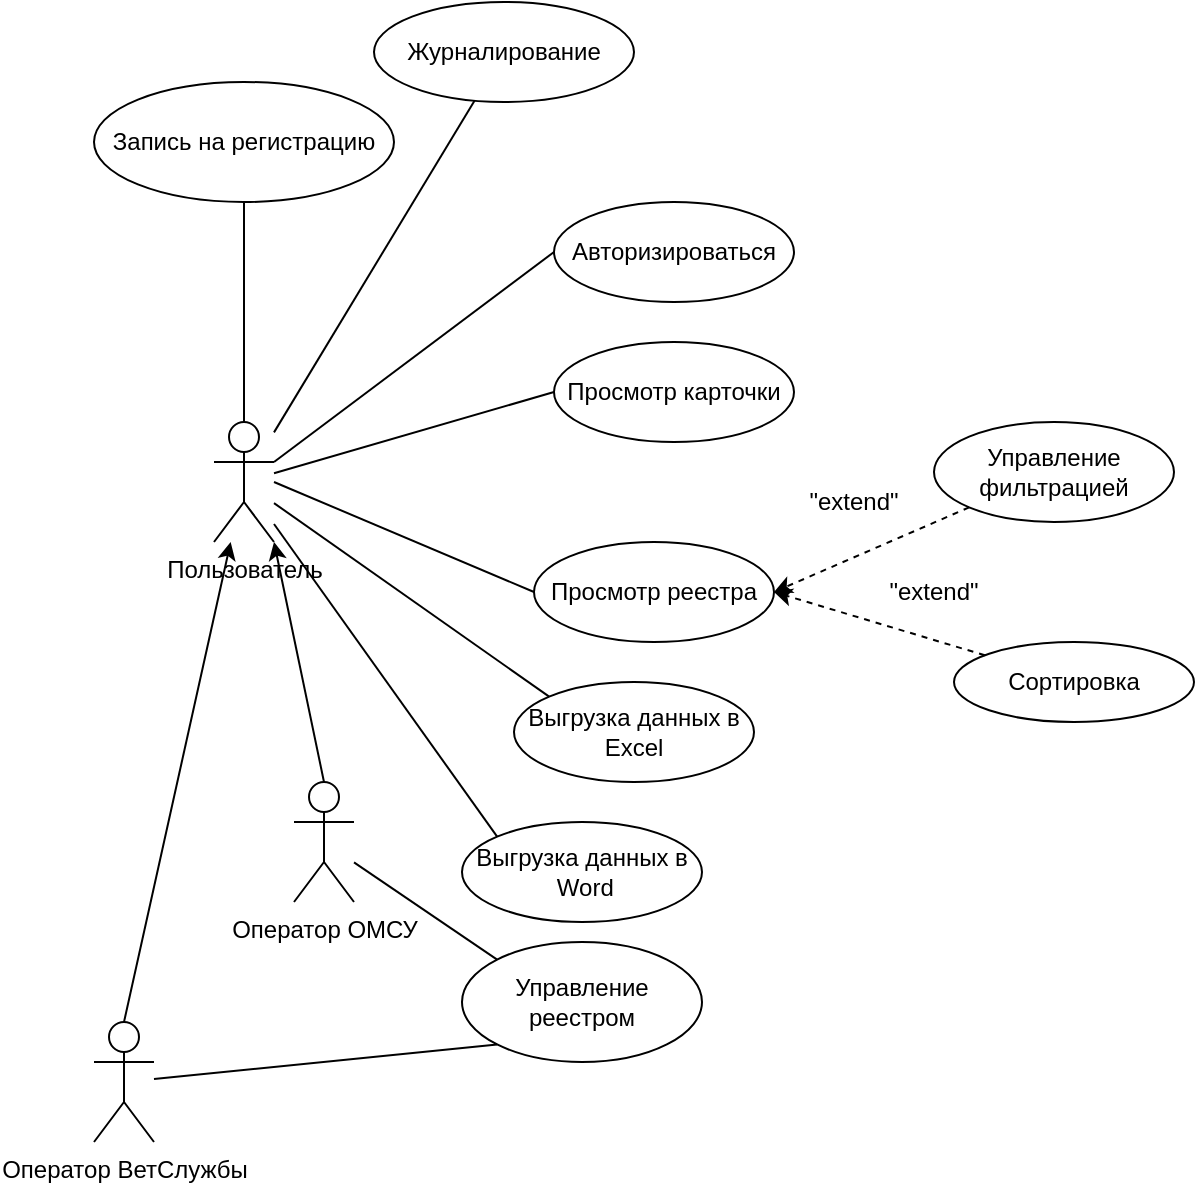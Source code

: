 <mxfile version="13.0.3" type="device"><diagram id="k9VYpAa0TSMjne4l897S" name="Page-1"><mxGraphModel dx="1024" dy="632" grid="1" gridSize="10" guides="1" tooltips="1" connect="1" arrows="1" fold="1" page="1" pageScale="1" pageWidth="827" pageHeight="1169" math="0" shadow="0"><root><mxCell id="0"/><mxCell id="1" parent="0"/><mxCell id="kMFXRkStogdVDCeMoW_4-1" value="Пользователь&lt;br&gt;" style="shape=umlActor;verticalLabelPosition=bottom;labelBackgroundColor=#ffffff;verticalAlign=top;html=1;outlineConnect=0;" parent="1" vertex="1"><mxGeometry x="170" y="260" width="30" height="60" as="geometry"/></mxCell><mxCell id="kMFXRkStogdVDCeMoW_4-4" value="Оператор ВетСлужбы" style="shape=umlActor;verticalLabelPosition=bottom;labelBackgroundColor=#ffffff;verticalAlign=top;html=1;outlineConnect=0;" parent="1" vertex="1"><mxGeometry x="110" y="560" width="30" height="60" as="geometry"/></mxCell><mxCell id="kMFXRkStogdVDCeMoW_4-5" value="Оператор ОМСУ" style="shape=umlActor;verticalLabelPosition=bottom;labelBackgroundColor=#ffffff;verticalAlign=top;html=1;outlineConnect=0;" parent="1" vertex="1"><mxGeometry x="210" y="440" width="30" height="60" as="geometry"/></mxCell><mxCell id="kMFXRkStogdVDCeMoW_4-6" value="" style="endArrow=classic;html=1;exitX=0.5;exitY=0;exitDx=0;exitDy=0;exitPerimeter=0;" parent="1" source="kMFXRkStogdVDCeMoW_4-4" target="kMFXRkStogdVDCeMoW_4-1" edge="1"><mxGeometry width="50" height="50" relative="1" as="geometry"><mxPoint x="240" y="470" as="sourcePoint"/><mxPoint x="190" y="340" as="targetPoint"/></mxGeometry></mxCell><mxCell id="kMFXRkStogdVDCeMoW_4-7" value="" style="endArrow=classic;html=1;exitX=0.5;exitY=0;exitDx=0;exitDy=0;exitPerimeter=0;entryX=1;entryY=1;entryDx=0;entryDy=0;entryPerimeter=0;" parent="1" source="kMFXRkStogdVDCeMoW_4-5" target="kMFXRkStogdVDCeMoW_4-1" edge="1"><mxGeometry width="50" height="50" relative="1" as="geometry"><mxPoint x="250" y="490" as="sourcePoint"/><mxPoint x="200" y="340" as="targetPoint"/><Array as="points"><mxPoint x="200" y="320"/></Array></mxGeometry></mxCell><mxCell id="kMFXRkStogdVDCeMoW_4-8" value="Авторизироваться" style="ellipse;whiteSpace=wrap;html=1;" parent="1" vertex="1"><mxGeometry x="340" y="150" width="120" height="50" as="geometry"/></mxCell><mxCell id="kMFXRkStogdVDCeMoW_4-9" value="Просмотр реестра" style="ellipse;whiteSpace=wrap;html=1;" parent="1" vertex="1"><mxGeometry x="330" y="320" width="120" height="50" as="geometry"/></mxCell><mxCell id="kMFXRkStogdVDCeMoW_4-10" value="Выгрузка данных в&lt;br&gt;&amp;nbsp;Word" style="ellipse;whiteSpace=wrap;html=1;" parent="1" vertex="1"><mxGeometry x="294" y="460" width="120" height="50" as="geometry"/></mxCell><mxCell id="kMFXRkStogdVDCeMoW_4-12" value="Управление фильтрацией" style="ellipse;whiteSpace=wrap;html=1;" parent="1" vertex="1"><mxGeometry x="530" y="260" width="120" height="50" as="geometry"/></mxCell><mxCell id="kMFXRkStogdVDCeMoW_4-13" value="Сортировка" style="ellipse;whiteSpace=wrap;html=1;" parent="1" vertex="1"><mxGeometry x="540" y="370" width="120" height="40" as="geometry"/></mxCell><mxCell id="kMFXRkStogdVDCeMoW_4-14" value="Просмотр карточки" style="ellipse;whiteSpace=wrap;html=1;" parent="1" vertex="1"><mxGeometry x="340" y="220" width="120" height="50" as="geometry"/></mxCell><mxCell id="kMFXRkStogdVDCeMoW_4-15" value="Управление реестром" style="ellipse;whiteSpace=wrap;html=1;" parent="1" vertex="1"><mxGeometry x="294" y="520" width="120" height="60" as="geometry"/></mxCell><mxCell id="kMFXRkStogdVDCeMoW_4-18" value="" style="dashed=1;html=1;entryX=1;entryY=0.5;entryDx=0;entryDy=0;exitX=0;exitY=1;exitDx=0;exitDy=0;" parent="1" source="kMFXRkStogdVDCeMoW_4-12" target="kMFXRkStogdVDCeMoW_4-9" edge="1"><mxGeometry width="50" height="50" relative="1" as="geometry"><mxPoint x="-30" y="410" as="sourcePoint"/><mxPoint x="410" y="340" as="targetPoint"/></mxGeometry></mxCell><mxCell id="kMFXRkStogdVDCeMoW_4-19" value="" style="endArrow=none;html=1;entryX=0;entryY=0;entryDx=0;entryDy=0;" parent="1" source="kMFXRkStogdVDCeMoW_4-1" target="kMFXRkStogdVDCeMoW_4-10" edge="1"><mxGeometry width="50" height="50" relative="1" as="geometry"><mxPoint x="280" y="410" as="sourcePoint"/><mxPoint x="330" y="360" as="targetPoint"/></mxGeometry></mxCell><mxCell id="kMFXRkStogdVDCeMoW_4-20" value="" style="endArrow=none;html=1;entryX=0;entryY=0.5;entryDx=0;entryDy=0;exitX=1;exitY=0.333;exitDx=0;exitDy=0;exitPerimeter=0;" parent="1" source="kMFXRkStogdVDCeMoW_4-1" target="kMFXRkStogdVDCeMoW_4-8" edge="1"><mxGeometry width="50" height="50" relative="1" as="geometry"><mxPoint x="170" y="520" as="sourcePoint"/><mxPoint x="220" y="470" as="targetPoint"/></mxGeometry></mxCell><mxCell id="kMFXRkStogdVDCeMoW_4-21" value="" style="endArrow=none;html=1;entryX=0;entryY=0.5;entryDx=0;entryDy=0;" parent="1" target="kMFXRkStogdVDCeMoW_4-9" edge="1"><mxGeometry width="50" height="50" relative="1" as="geometry"><mxPoint x="200" y="290" as="sourcePoint"/><mxPoint x="340" y="260" as="targetPoint"/></mxGeometry></mxCell><mxCell id="kMFXRkStogdVDCeMoW_4-24" value="" style="dashed=1;html=1;entryX=1;entryY=0.5;entryDx=0;entryDy=0;" parent="1" source="kMFXRkStogdVDCeMoW_4-13" target="kMFXRkStogdVDCeMoW_4-9" edge="1"><mxGeometry width="50" height="50" relative="1" as="geometry"><mxPoint x="527.574" y="212.678" as="sourcePoint"/><mxPoint x="490" y="260" as="targetPoint"/></mxGeometry></mxCell><mxCell id="kMFXRkStogdVDCeMoW_4-26" value="&quot;extend&quot;" style="text;html=1;strokeColor=none;fillColor=none;align=center;verticalAlign=middle;whiteSpace=wrap;rounded=0;" parent="1" vertex="1"><mxGeometry x="470" y="290" width="40" height="20" as="geometry"/></mxCell><mxCell id="kMFXRkStogdVDCeMoW_4-27" value="&quot;extend&quot;" style="text;html=1;strokeColor=none;fillColor=none;align=center;verticalAlign=middle;whiteSpace=wrap;rounded=0;" parent="1" vertex="1"><mxGeometry x="510" y="335" width="40" height="20" as="geometry"/></mxCell><mxCell id="kMFXRkStogdVDCeMoW_4-30" value="" style="endArrow=none;html=1;exitX=0;exitY=0;exitDx=0;exitDy=0;" parent="1" source="kMFXRkStogdVDCeMoW_4-15" target="kMFXRkStogdVDCeMoW_4-5" edge="1"><mxGeometry width="50" height="50" relative="1" as="geometry"><mxPoint x="340" y="640" as="sourcePoint"/><mxPoint x="390" y="590" as="targetPoint"/></mxGeometry></mxCell><mxCell id="kMFXRkStogdVDCeMoW_4-32" value="" style="endArrow=none;html=1;exitX=0;exitY=1;exitDx=0;exitDy=0;" parent="1" source="kMFXRkStogdVDCeMoW_4-15" target="kMFXRkStogdVDCeMoW_4-4" edge="1"><mxGeometry width="50" height="50" relative="1" as="geometry"><mxPoint x="370" y="720" as="sourcePoint"/><mxPoint x="420" y="670" as="targetPoint"/></mxGeometry></mxCell><mxCell id="kMFXRkStogdVDCeMoW_4-40" value="" style="endArrow=none;html=1;entryX=0;entryY=0.5;entryDx=0;entryDy=0;" parent="1" source="kMFXRkStogdVDCeMoW_4-1" target="kMFXRkStogdVDCeMoW_4-14" edge="1"><mxGeometry width="50" height="50" relative="1" as="geometry"><mxPoint x="450" y="470" as="sourcePoint"/><mxPoint x="500" y="420" as="targetPoint"/></mxGeometry></mxCell><mxCell id="0D6HHsHQ6-A357XJhUcO-1" value="Запись на регистрацию" style="ellipse;whiteSpace=wrap;html=1;" parent="1" vertex="1"><mxGeometry x="110" y="90" width="150" height="60" as="geometry"/></mxCell><mxCell id="0D6HHsHQ6-A357XJhUcO-2" value="" style="endArrow=none;html=1;exitX=0.5;exitY=0;exitDx=0;exitDy=0;exitPerimeter=0;" parent="1" source="kMFXRkStogdVDCeMoW_4-1" target="0D6HHsHQ6-A357XJhUcO-1" edge="1"><mxGeometry width="50" height="50" relative="1" as="geometry"><mxPoint x="185" y="250" as="sourcePoint"/><mxPoint x="320" y="245" as="targetPoint"/></mxGeometry></mxCell><mxCell id="rqgbB5SyQgCYGsjA0LDt-4" value="Журналирование" style="ellipse;whiteSpace=wrap;html=1;" parent="1" vertex="1"><mxGeometry x="250" y="50" width="130" height="50" as="geometry"/></mxCell><mxCell id="rqgbB5SyQgCYGsjA0LDt-5" value="" style="endArrow=none;html=1;" parent="1" source="rqgbB5SyQgCYGsjA0LDt-4" target="kMFXRkStogdVDCeMoW_4-1" edge="1"><mxGeometry width="50" height="50" relative="1" as="geometry"><mxPoint x="390" y="350" as="sourcePoint"/><mxPoint x="440" y="300" as="targetPoint"/></mxGeometry></mxCell><mxCell id="DLn11jB9LYBqf0eLRvih-1" value="Выгрузка данных в Excel" style="ellipse;whiteSpace=wrap;html=1;" vertex="1" parent="1"><mxGeometry x="320" y="390" width="120" height="50" as="geometry"/></mxCell><mxCell id="DLn11jB9LYBqf0eLRvih-2" value="" style="endArrow=none;html=1;entryX=0;entryY=0;entryDx=0;entryDy=0;" edge="1" parent="1" source="kMFXRkStogdVDCeMoW_4-1" target="DLn11jB9LYBqf0eLRvih-1"><mxGeometry width="50" height="50" relative="1" as="geometry"><mxPoint x="390" y="350" as="sourcePoint"/><mxPoint x="440" y="300" as="targetPoint"/></mxGeometry></mxCell></root></mxGraphModel></diagram></mxfile>